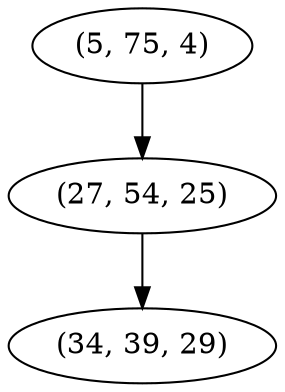 digraph tree {
    "(5, 75, 4)";
    "(27, 54, 25)";
    "(34, 39, 29)";
    "(5, 75, 4)" -> "(27, 54, 25)";
    "(27, 54, 25)" -> "(34, 39, 29)";
}
